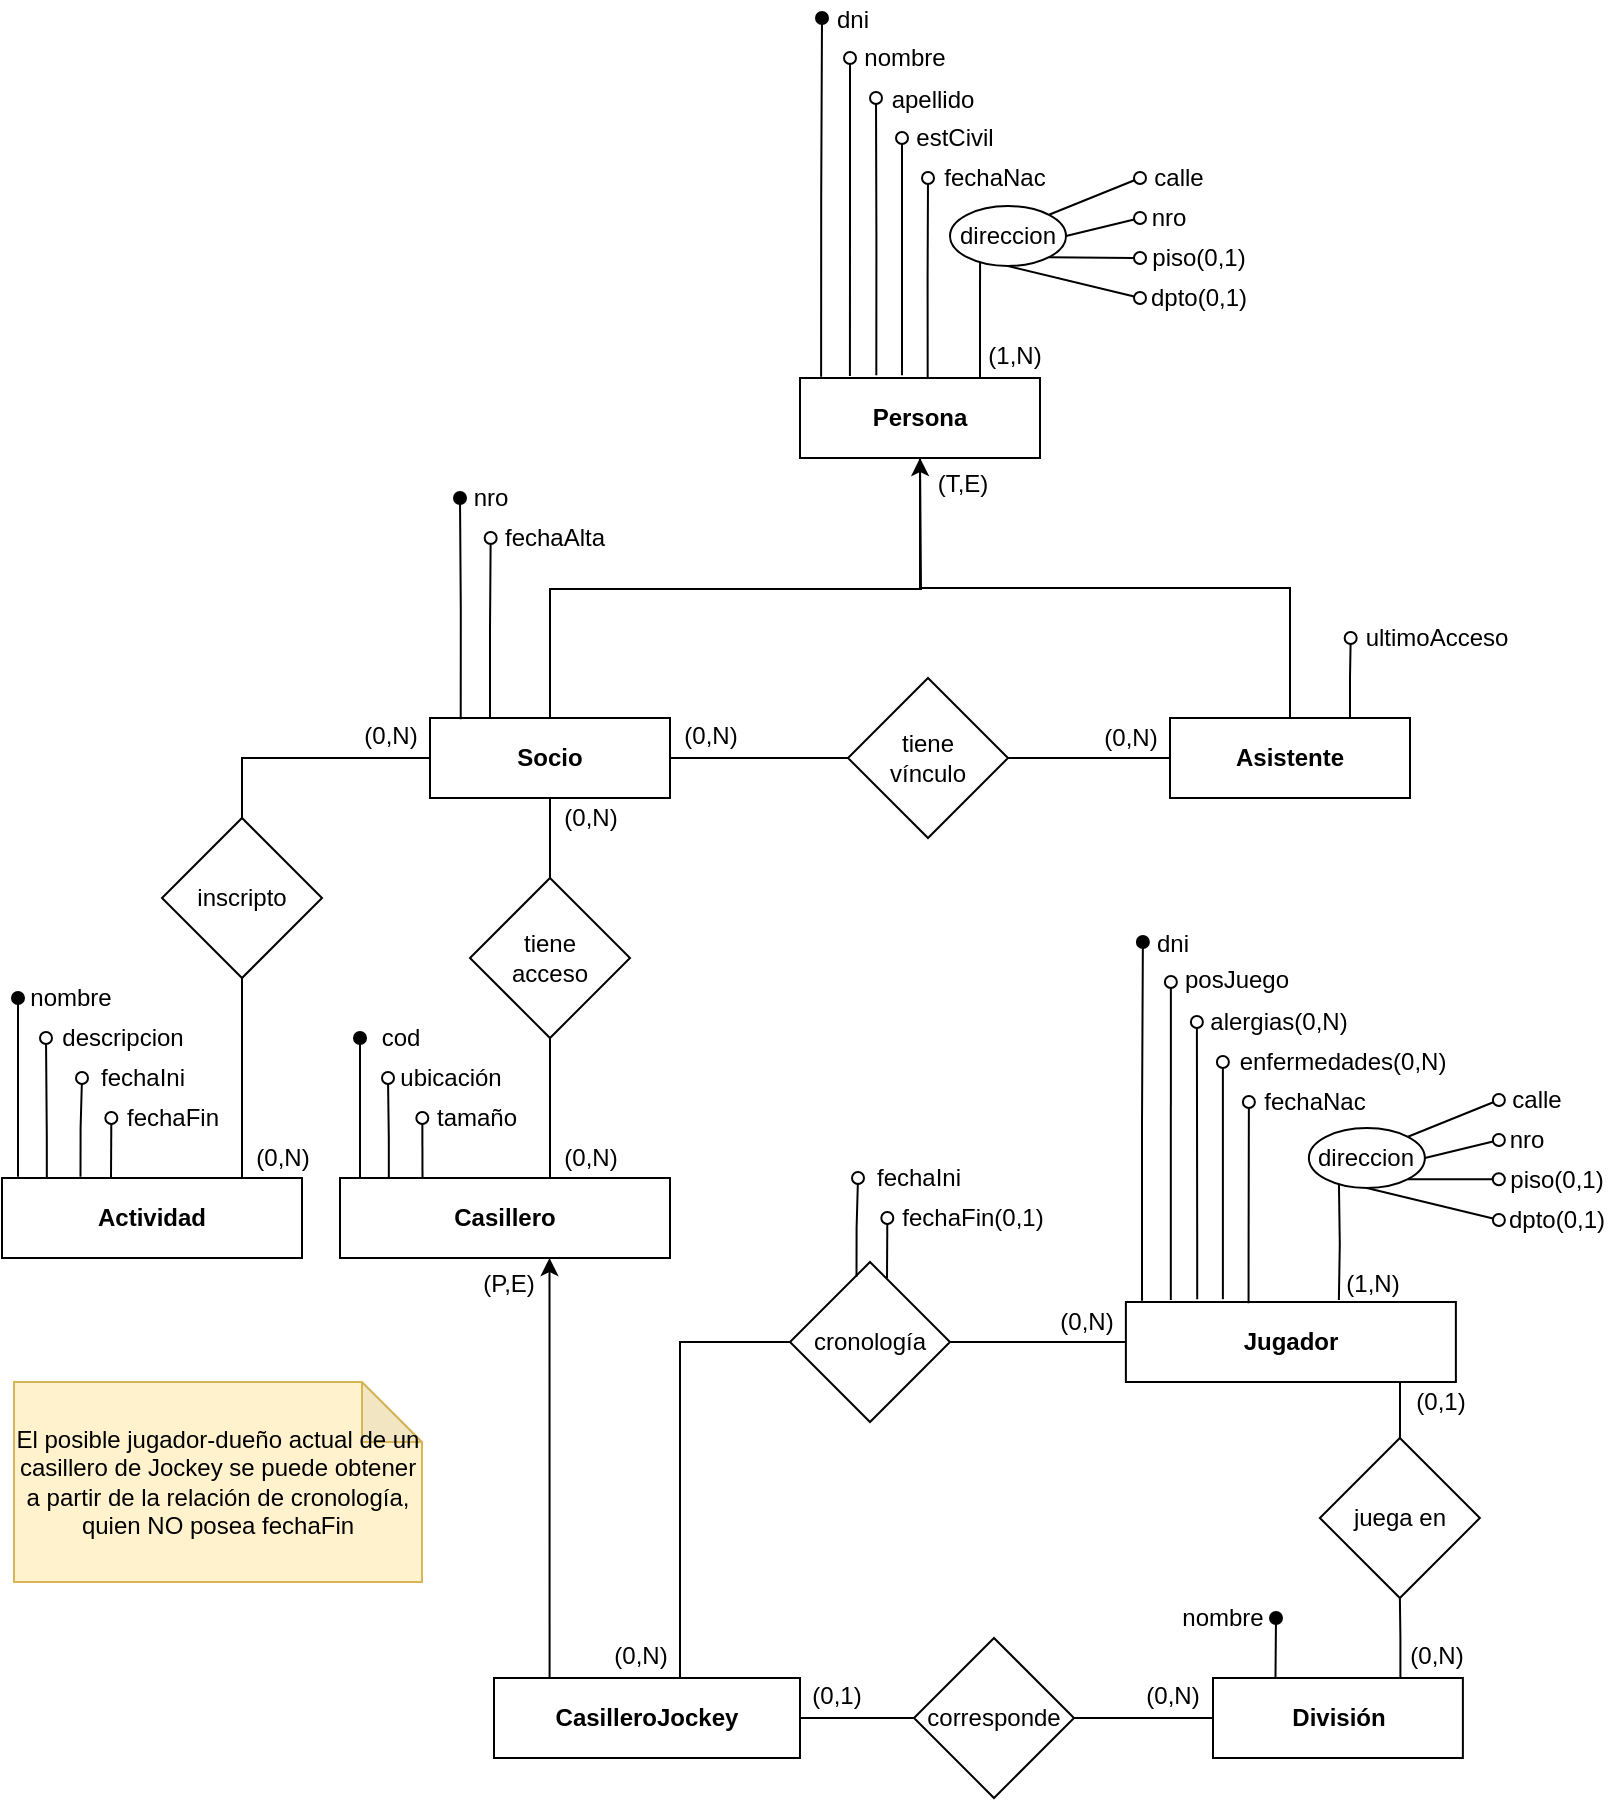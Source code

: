 <mxfile version="17.2.4" type="device"><diagram id="Vognjjm8dFTwQtdqgCAF" name="Página-1"><mxGraphModel dx="868" dy="565" grid="1" gridSize="10" guides="1" tooltips="1" connect="1" arrows="1" fold="1" page="1" pageScale="1" pageWidth="827" pageHeight="1169" math="0" shadow="0"><root><mxCell id="0"/><mxCell id="1" parent="0"/><mxCell id="B-XTCu1_oPcwqgRu35aJ-2" style="edgeStyle=orthogonalEdgeStyle;rounded=0;orthogonalLoop=1;jettySize=auto;html=1;exitX=0.088;exitY=-0.015;exitDx=0;exitDy=0;endArrow=oval;endFill=1;exitPerimeter=0;" parent="1" source="B-XTCu1_oPcwqgRu35aJ-1" edge="1"><mxGeometry relative="1" as="geometry"><mxPoint x="430" y="79" as="targetPoint"/><mxPoint x="430" y="239" as="sourcePoint"/></mxGeometry></mxCell><mxCell id="B-XTCu1_oPcwqgRu35aJ-4" style="edgeStyle=orthogonalEdgeStyle;rounded=0;orthogonalLoop=1;jettySize=auto;html=1;exitX=0.208;exitY=-0.025;exitDx=0;exitDy=0;endArrow=oval;endFill=0;exitPerimeter=0;" parent="1" source="B-XTCu1_oPcwqgRu35aJ-1" edge="1"><mxGeometry relative="1" as="geometry"><mxPoint x="444" y="99" as="targetPoint"/><mxPoint x="444" y="239" as="sourcePoint"/></mxGeometry></mxCell><mxCell id="B-XTCu1_oPcwqgRu35aJ-6" style="edgeStyle=orthogonalEdgeStyle;rounded=0;orthogonalLoop=1;jettySize=auto;html=1;endArrow=oval;endFill=0;exitX=0.318;exitY=-0.035;exitDx=0;exitDy=0;exitPerimeter=0;" parent="1" source="B-XTCu1_oPcwqgRu35aJ-1" edge="1"><mxGeometry relative="1" as="geometry"><mxPoint x="457" y="119" as="targetPoint"/><mxPoint x="457" y="219" as="sourcePoint"/></mxGeometry></mxCell><mxCell id="B-XTCu1_oPcwqgRu35aJ-8" style="edgeStyle=orthogonalEdgeStyle;rounded=0;orthogonalLoop=1;jettySize=auto;html=1;exitX=0.425;exitY=-0.035;exitDx=0;exitDy=0;endArrow=oval;endFill=0;exitPerimeter=0;" parent="1" source="B-XTCu1_oPcwqgRu35aJ-1" edge="1"><mxGeometry relative="1" as="geometry"><mxPoint x="470" y="139" as="targetPoint"/><mxPoint x="470" y="239" as="sourcePoint"/></mxGeometry></mxCell><mxCell id="B-XTCu1_oPcwqgRu35aJ-10" style="edgeStyle=orthogonalEdgeStyle;rounded=0;orthogonalLoop=1;jettySize=auto;html=1;exitX=0.532;exitY=0.015;exitDx=0;exitDy=0;endArrow=oval;endFill=0;exitPerimeter=0;" parent="1" source="B-XTCu1_oPcwqgRu35aJ-1" edge="1"><mxGeometry relative="1" as="geometry"><mxPoint x="483" y="239" as="sourcePoint"/><mxPoint x="483" y="159" as="targetPoint"/></mxGeometry></mxCell><mxCell id="B-XTCu1_oPcwqgRu35aJ-15" style="edgeStyle=orthogonalEdgeStyle;rounded=0;orthogonalLoop=1;jettySize=auto;html=1;exitX=0.75;exitY=0;exitDx=0;exitDy=0;entryX=0.259;entryY=0.914;entryDx=0;entryDy=0;entryPerimeter=0;endArrow=none;endFill=0;" parent="1" source="B-XTCu1_oPcwqgRu35aJ-1" target="B-XTCu1_oPcwqgRu35aJ-12" edge="1"><mxGeometry relative="1" as="geometry"/></mxCell><mxCell id="B-XTCu1_oPcwqgRu35aJ-1" value="Persona" style="rounded=0;whiteSpace=wrap;html=1;fontStyle=1" parent="1" vertex="1"><mxGeometry x="419" y="259" width="120" height="40" as="geometry"/></mxCell><mxCell id="B-XTCu1_oPcwqgRu35aJ-3" value="dni" style="text;html=1;align=center;verticalAlign=middle;resizable=0;points=[];autosize=1;strokeColor=none;fillColor=none;" parent="1" vertex="1"><mxGeometry x="430" y="70" width="30" height="20" as="geometry"/></mxCell><mxCell id="B-XTCu1_oPcwqgRu35aJ-5" value="nombre" style="text;html=1;align=center;verticalAlign=middle;resizable=0;points=[];autosize=1;strokeColor=none;fillColor=none;" parent="1" vertex="1"><mxGeometry x="441" y="89" width="60" height="20" as="geometry"/></mxCell><mxCell id="B-XTCu1_oPcwqgRu35aJ-7" value="apellido" style="text;html=1;align=center;verticalAlign=middle;resizable=0;points=[];autosize=1;strokeColor=none;fillColor=none;" parent="1" vertex="1"><mxGeometry x="455" y="110" width="60" height="20" as="geometry"/></mxCell><mxCell id="B-XTCu1_oPcwqgRu35aJ-9" value="estCivil" style="text;html=1;align=center;verticalAlign=middle;resizable=0;points=[];autosize=1;strokeColor=none;fillColor=none;" parent="1" vertex="1"><mxGeometry x="471" y="129" width="50" height="20" as="geometry"/></mxCell><mxCell id="B-XTCu1_oPcwqgRu35aJ-11" value="fechaNac" style="text;html=1;align=center;verticalAlign=middle;resizable=0;points=[];autosize=1;strokeColor=none;fillColor=none;" parent="1" vertex="1"><mxGeometry x="481" y="149" width="70" height="20" as="geometry"/></mxCell><mxCell id="B-XTCu1_oPcwqgRu35aJ-21" style="rounded=0;orthogonalLoop=1;jettySize=auto;html=1;exitX=1;exitY=0.5;exitDx=0;exitDy=0;endArrow=oval;endFill=0;" parent="1" source="B-XTCu1_oPcwqgRu35aJ-12" edge="1"><mxGeometry relative="1" as="geometry"><mxPoint x="589" y="179" as="targetPoint"/></mxGeometry></mxCell><mxCell id="B-XTCu1_oPcwqgRu35aJ-22" style="rounded=0;orthogonalLoop=1;jettySize=auto;html=1;exitX=1;exitY=0;exitDx=0;exitDy=0;endArrow=oval;endFill=0;" parent="1" source="B-XTCu1_oPcwqgRu35aJ-12" edge="1"><mxGeometry relative="1" as="geometry"><mxPoint x="589" y="159" as="targetPoint"/></mxGeometry></mxCell><mxCell id="B-XTCu1_oPcwqgRu35aJ-24" style="rounded=0;orthogonalLoop=1;jettySize=auto;html=1;exitX=1;exitY=1;exitDx=0;exitDy=0;endArrow=oval;endFill=0;" parent="1" source="B-XTCu1_oPcwqgRu35aJ-12" edge="1"><mxGeometry relative="1" as="geometry"><mxPoint x="589" y="199" as="targetPoint"/></mxGeometry></mxCell><mxCell id="B-XTCu1_oPcwqgRu35aJ-25" style="rounded=0;orthogonalLoop=1;jettySize=auto;html=1;exitX=0.5;exitY=1;exitDx=0;exitDy=0;endArrow=oval;endFill=0;" parent="1" source="B-XTCu1_oPcwqgRu35aJ-12" edge="1"><mxGeometry relative="1" as="geometry"><mxPoint x="589" y="219" as="targetPoint"/></mxGeometry></mxCell><mxCell id="B-XTCu1_oPcwqgRu35aJ-12" value="direccion" style="ellipse;whiteSpace=wrap;html=1;" parent="1" vertex="1"><mxGeometry x="494" y="173" width="58" height="30" as="geometry"/></mxCell><mxCell id="B-XTCu1_oPcwqgRu35aJ-16" value="calle" style="text;html=1;align=center;verticalAlign=middle;resizable=0;points=[];autosize=1;strokeColor=none;fillColor=none;" parent="1" vertex="1"><mxGeometry x="588" y="149" width="40" height="20" as="geometry"/></mxCell><mxCell id="B-XTCu1_oPcwqgRu35aJ-19" value="dpto(0,1)" style="text;html=1;align=center;verticalAlign=middle;resizable=0;points=[];autosize=1;strokeColor=none;fillColor=none;" parent="1" vertex="1"><mxGeometry x="588" y="209" width="60" height="20" as="geometry"/></mxCell><mxCell id="B-XTCu1_oPcwqgRu35aJ-20" value="(1,N)" style="text;html=1;align=center;verticalAlign=middle;resizable=0;points=[];autosize=1;strokeColor=none;fillColor=none;" parent="1" vertex="1"><mxGeometry x="506" y="238" width="40" height="20" as="geometry"/></mxCell><mxCell id="B-XTCu1_oPcwqgRu35aJ-26" value="nro" style="text;html=1;align=center;verticalAlign=middle;resizable=0;points=[];autosize=1;strokeColor=none;fillColor=none;" parent="1" vertex="1"><mxGeometry x="588" y="169" width="30" height="20" as="geometry"/></mxCell><mxCell id="B-XTCu1_oPcwqgRu35aJ-27" value="piso(0,1)" style="text;html=1;align=center;verticalAlign=middle;resizable=0;points=[];autosize=1;strokeColor=none;fillColor=none;" parent="1" vertex="1"><mxGeometry x="588" y="189" width="60" height="20" as="geometry"/></mxCell><mxCell id="B-XTCu1_oPcwqgRu35aJ-34" style="edgeStyle=orthogonalEdgeStyle;rounded=0;orthogonalLoop=1;jettySize=auto;html=1;exitX=0.5;exitY=0;exitDx=0;exitDy=0;endArrow=classic;endFill=1;" parent="1" source="B-XTCu1_oPcwqgRu35aJ-28" edge="1"><mxGeometry relative="1" as="geometry"><mxPoint x="479" y="299" as="targetPoint"/></mxGeometry></mxCell><mxCell id="B-XTCu1_oPcwqgRu35aJ-41" style="edgeStyle=orthogonalEdgeStyle;rounded=0;orthogonalLoop=1;jettySize=auto;html=1;exitX=0.25;exitY=0;exitDx=0;exitDy=0;endArrow=oval;endFill=0;" parent="1" source="B-XTCu1_oPcwqgRu35aJ-28" edge="1"><mxGeometry relative="1" as="geometry"><mxPoint x="264.333" y="339" as="targetPoint"/></mxGeometry></mxCell><mxCell id="B-XTCu1_oPcwqgRu35aJ-48" style="edgeStyle=orthogonalEdgeStyle;rounded=0;orthogonalLoop=1;jettySize=auto;html=1;exitX=0.5;exitY=1;exitDx=0;exitDy=0;entryX=0.5;entryY=0;entryDx=0;entryDy=0;endArrow=none;endFill=0;" parent="1" source="B-XTCu1_oPcwqgRu35aJ-28" target="B-XTCu1_oPcwqgRu35aJ-47" edge="1"><mxGeometry relative="1" as="geometry"/></mxCell><mxCell id="B-XTCu1_oPcwqgRu35aJ-60" style="edgeStyle=orthogonalEdgeStyle;rounded=0;orthogonalLoop=1;jettySize=auto;html=1;exitX=0;exitY=0.5;exitDx=0;exitDy=0;entryX=0.5;entryY=0;entryDx=0;entryDy=0;endArrow=none;endFill=0;" parent="1" source="B-XTCu1_oPcwqgRu35aJ-28" target="B-XTCu1_oPcwqgRu35aJ-59" edge="1"><mxGeometry relative="1" as="geometry"/></mxCell><mxCell id="B-XTCu1_oPcwqgRu35aJ-28" value="Socio" style="rounded=0;whiteSpace=wrap;html=1;fontStyle=1" parent="1" vertex="1"><mxGeometry x="234" y="429" width="120" height="40" as="geometry"/></mxCell><mxCell id="B-XTCu1_oPcwqgRu35aJ-33" style="edgeStyle=orthogonalEdgeStyle;rounded=0;orthogonalLoop=1;jettySize=auto;html=1;exitX=0.5;exitY=0;exitDx=0;exitDy=0;entryX=0.5;entryY=1;entryDx=0;entryDy=0;endArrow=none;endFill=0;" parent="1" source="B-XTCu1_oPcwqgRu35aJ-29" target="B-XTCu1_oPcwqgRu35aJ-1" edge="1"><mxGeometry relative="1" as="geometry"/></mxCell><mxCell id="B-XTCu1_oPcwqgRu35aJ-39" style="edgeStyle=orthogonalEdgeStyle;rounded=0;orthogonalLoop=1;jettySize=auto;html=1;exitX=0.75;exitY=0;exitDx=0;exitDy=0;endArrow=oval;endFill=0;" parent="1" source="B-XTCu1_oPcwqgRu35aJ-29" edge="1"><mxGeometry relative="1" as="geometry"><mxPoint x="694.333" y="389" as="targetPoint"/></mxGeometry></mxCell><mxCell id="B-XTCu1_oPcwqgRu35aJ-29" value="Asistente" style="rounded=0;whiteSpace=wrap;html=1;fontStyle=1" parent="1" vertex="1"><mxGeometry x="604" y="429" width="120" height="40" as="geometry"/></mxCell><mxCell id="B-XTCu1_oPcwqgRu35aJ-31" style="edgeStyle=orthogonalEdgeStyle;rounded=0;orthogonalLoop=1;jettySize=auto;html=1;exitX=1;exitY=0.5;exitDx=0;exitDy=0;entryX=0;entryY=0.5;entryDx=0;entryDy=0;endArrow=none;endFill=0;" parent="1" source="B-XTCu1_oPcwqgRu35aJ-30" target="B-XTCu1_oPcwqgRu35aJ-29" edge="1"><mxGeometry relative="1" as="geometry"/></mxCell><mxCell id="B-XTCu1_oPcwqgRu35aJ-32" style="edgeStyle=orthogonalEdgeStyle;rounded=0;orthogonalLoop=1;jettySize=auto;html=1;exitX=0;exitY=0.5;exitDx=0;exitDy=0;entryX=1;entryY=0.5;entryDx=0;entryDy=0;endArrow=none;endFill=0;" parent="1" source="B-XTCu1_oPcwqgRu35aJ-30" target="B-XTCu1_oPcwqgRu35aJ-28" edge="1"><mxGeometry relative="1" as="geometry"/></mxCell><mxCell id="B-XTCu1_oPcwqgRu35aJ-30" value="tiene&lt;br&gt;vínculo" style="rhombus;whiteSpace=wrap;html=1;" parent="1" vertex="1"><mxGeometry x="443" y="409" width="80" height="80" as="geometry"/></mxCell><mxCell id="B-XTCu1_oPcwqgRu35aJ-35" value="(0,N)" style="text;html=1;align=center;verticalAlign=middle;resizable=0;points=[];autosize=1;strokeColor=none;fillColor=none;" parent="1" vertex="1"><mxGeometry x="564" y="429" width="40" height="20" as="geometry"/></mxCell><mxCell id="B-XTCu1_oPcwqgRu35aJ-37" value="(0,N)" style="text;html=1;align=center;verticalAlign=middle;resizable=0;points=[];autosize=1;strokeColor=none;fillColor=none;" parent="1" vertex="1"><mxGeometry x="354" y="428" width="40" height="20" as="geometry"/></mxCell><mxCell id="B-XTCu1_oPcwqgRu35aJ-38" value="(T,E)" style="text;html=1;align=center;verticalAlign=middle;resizable=0;points=[];autosize=1;strokeColor=none;fillColor=none;" parent="1" vertex="1"><mxGeometry x="480" y="302" width="40" height="20" as="geometry"/></mxCell><mxCell id="B-XTCu1_oPcwqgRu35aJ-40" value="ultimoAcceso" style="text;html=1;align=center;verticalAlign=middle;resizable=0;points=[];autosize=1;strokeColor=none;fillColor=none;" parent="1" vertex="1"><mxGeometry x="692" y="379" width="90" height="20" as="geometry"/></mxCell><mxCell id="B-XTCu1_oPcwqgRu35aJ-42" value="fechaAlta" style="text;html=1;align=center;verticalAlign=middle;resizable=0;points=[];autosize=1;strokeColor=none;fillColor=none;" parent="1" vertex="1"><mxGeometry x="261" y="329" width="70" height="20" as="geometry"/></mxCell><mxCell id="B-XTCu1_oPcwqgRu35aJ-44" style="edgeStyle=orthogonalEdgeStyle;rounded=0;orthogonalLoop=1;jettySize=auto;html=1;exitX=0.128;exitY=0.017;exitDx=0;exitDy=0;endArrow=oval;endFill=1;exitPerimeter=0;" parent="1" source="B-XTCu1_oPcwqgRu35aJ-28" edge="1"><mxGeometry relative="1" as="geometry"><mxPoint x="249" y="319" as="targetPoint"/><mxPoint x="274" y="439.0" as="sourcePoint"/></mxGeometry></mxCell><mxCell id="B-XTCu1_oPcwqgRu35aJ-45" value="nro" style="text;html=1;align=center;verticalAlign=middle;resizable=0;points=[];autosize=1;strokeColor=none;fillColor=none;" parent="1" vertex="1"><mxGeometry x="249" y="309" width="30" height="20" as="geometry"/></mxCell><mxCell id="B-XTCu1_oPcwqgRu35aJ-50" style="edgeStyle=orthogonalEdgeStyle;rounded=0;orthogonalLoop=1;jettySize=auto;html=1;exitX=0.25;exitY=0;exitDx=0;exitDy=0;endArrow=oval;endFill=1;" parent="1" edge="1"><mxGeometry relative="1" as="geometry"><mxPoint x="199" y="589" as="targetPoint"/><mxPoint x="199" y="659" as="sourcePoint"/><Array as="points"><mxPoint x="199" y="649"/><mxPoint x="199" y="649"/></Array></mxGeometry></mxCell><mxCell id="B-XTCu1_oPcwqgRu35aJ-52" style="edgeStyle=orthogonalEdgeStyle;rounded=0;orthogonalLoop=1;jettySize=auto;html=1;exitX=0.148;exitY=0.017;exitDx=0;exitDy=0;endArrow=oval;endFill=0;exitPerimeter=0;" parent="1" source="B-XTCu1_oPcwqgRu35aJ-46" edge="1"><mxGeometry relative="1" as="geometry"><mxPoint x="213" y="609" as="targetPoint"/><Array as="points"><mxPoint x="213" y="639"/><mxPoint x="213" y="619"/></Array></mxGeometry></mxCell><mxCell id="B-XTCu1_oPcwqgRu35aJ-54" style="edgeStyle=orthogonalEdgeStyle;rounded=0;orthogonalLoop=1;jettySize=auto;html=1;exitX=0.25;exitY=0;exitDx=0;exitDy=0;endArrow=oval;endFill=0;" parent="1" source="B-XTCu1_oPcwqgRu35aJ-46" edge="1"><mxGeometry relative="1" as="geometry"><mxPoint x="230.167" y="629" as="targetPoint"/></mxGeometry></mxCell><mxCell id="B-XTCu1_oPcwqgRu35aJ-46" value="Casillero" style="rounded=0;whiteSpace=wrap;html=1;fontStyle=1" parent="1" vertex="1"><mxGeometry x="189" y="659" width="165" height="40" as="geometry"/></mxCell><mxCell id="B-XTCu1_oPcwqgRu35aJ-49" style="edgeStyle=orthogonalEdgeStyle;rounded=0;orthogonalLoop=1;jettySize=auto;html=1;exitX=0.5;exitY=1;exitDx=0;exitDy=0;entryX=0.5;entryY=0;entryDx=0;entryDy=0;endArrow=none;endFill=0;" parent="1" source="B-XTCu1_oPcwqgRu35aJ-47" target="B-XTCu1_oPcwqgRu35aJ-46" edge="1"><mxGeometry relative="1" as="geometry"><Array as="points"><mxPoint x="294" y="659"/></Array></mxGeometry></mxCell><mxCell id="B-XTCu1_oPcwqgRu35aJ-47" value="tiene&lt;br&gt;acceso" style="rhombus;whiteSpace=wrap;html=1;" parent="1" vertex="1"><mxGeometry x="254" y="509" width="80" height="80" as="geometry"/></mxCell><mxCell id="B-XTCu1_oPcwqgRu35aJ-51" value="cod" style="text;html=1;align=center;verticalAlign=middle;resizable=0;points=[];autosize=1;strokeColor=none;fillColor=none;" parent="1" vertex="1"><mxGeometry x="204" y="579" width="30" height="20" as="geometry"/></mxCell><mxCell id="B-XTCu1_oPcwqgRu35aJ-53" value="ubicación" style="text;html=1;align=center;verticalAlign=middle;resizable=0;points=[];autosize=1;strokeColor=none;fillColor=none;" parent="1" vertex="1"><mxGeometry x="209" y="599" width="70" height="20" as="geometry"/></mxCell><mxCell id="B-XTCu1_oPcwqgRu35aJ-55" value="tamaño" style="text;html=1;align=center;verticalAlign=middle;resizable=0;points=[];autosize=1;strokeColor=none;fillColor=none;" parent="1" vertex="1"><mxGeometry x="227" y="619" width="60" height="20" as="geometry"/></mxCell><mxCell id="B-XTCu1_oPcwqgRu35aJ-56" value="(0,N)" style="text;html=1;align=center;verticalAlign=middle;resizable=0;points=[];autosize=1;strokeColor=none;fillColor=none;" parent="1" vertex="1"><mxGeometry x="294" y="469" width="40" height="20" as="geometry"/></mxCell><mxCell id="B-XTCu1_oPcwqgRu35aJ-57" value="(0,N)" style="text;html=1;align=center;verticalAlign=middle;resizable=0;points=[];autosize=1;strokeColor=none;fillColor=none;" parent="1" vertex="1"><mxGeometry x="294" y="639" width="40" height="20" as="geometry"/></mxCell><mxCell id="B-XTCu1_oPcwqgRu35aJ-71" style="edgeStyle=orthogonalEdgeStyle;rounded=0;orthogonalLoop=1;jettySize=auto;html=1;exitX=0.5;exitY=0;exitDx=0;exitDy=0;endArrow=oval;endFill=0;" parent="1" edge="1"><mxGeometry relative="1" as="geometry"><mxPoint x="74.667" y="629" as="targetPoint"/><mxPoint x="74.5" y="659" as="sourcePoint"/></mxGeometry></mxCell><mxCell id="B-XTCu1_oPcwqgRu35aJ-58" value="Actividad" style="rounded=0;whiteSpace=wrap;html=1;fontStyle=1" parent="1" vertex="1"><mxGeometry x="20" y="659" width="150" height="40" as="geometry"/></mxCell><mxCell id="B-XTCu1_oPcwqgRu35aJ-61" style="edgeStyle=orthogonalEdgeStyle;rounded=0;orthogonalLoop=1;jettySize=auto;html=1;exitX=0.5;exitY=1;exitDx=0;exitDy=0;entryX=0.5;entryY=0;entryDx=0;entryDy=0;endArrow=none;endFill=0;" parent="1" source="B-XTCu1_oPcwqgRu35aJ-59" target="B-XTCu1_oPcwqgRu35aJ-58" edge="1"><mxGeometry relative="1" as="geometry"><Array as="points"><mxPoint x="140" y="559"/><mxPoint x="140" y="659"/></Array></mxGeometry></mxCell><mxCell id="B-XTCu1_oPcwqgRu35aJ-59" value="inscripto" style="rhombus;whiteSpace=wrap;html=1;" parent="1" vertex="1"><mxGeometry x="100" y="479" width="80" height="80" as="geometry"/></mxCell><mxCell id="B-XTCu1_oPcwqgRu35aJ-62" value="(0,N)" style="text;html=1;align=center;verticalAlign=middle;resizable=0;points=[];autosize=1;strokeColor=none;fillColor=none;" parent="1" vertex="1"><mxGeometry x="194" y="428" width="40" height="20" as="geometry"/></mxCell><mxCell id="B-XTCu1_oPcwqgRu35aJ-64" value="(0,N)" style="text;html=1;align=center;verticalAlign=middle;resizable=0;points=[];autosize=1;strokeColor=none;fillColor=none;" parent="1" vertex="1"><mxGeometry x="140" y="639" width="40" height="20" as="geometry"/></mxCell><mxCell id="B-XTCu1_oPcwqgRu35aJ-65" style="edgeStyle=orthogonalEdgeStyle;rounded=0;orthogonalLoop=1;jettySize=auto;html=1;exitX=0.25;exitY=0;exitDx=0;exitDy=0;endArrow=oval;endFill=1;" parent="1" edge="1"><mxGeometry relative="1" as="geometry"><mxPoint x="28" y="569" as="targetPoint"/><mxPoint x="28" y="658.32" as="sourcePoint"/><Array as="points"><mxPoint x="28" y="648.32"/><mxPoint x="28" y="648.32"/></Array></mxGeometry></mxCell><mxCell id="B-XTCu1_oPcwqgRu35aJ-66" style="edgeStyle=orthogonalEdgeStyle;rounded=0;orthogonalLoop=1;jettySize=auto;html=1;exitX=0.148;exitY=0.017;exitDx=0;exitDy=0;endArrow=oval;endFill=0;exitPerimeter=0;" parent="1" edge="1"><mxGeometry relative="1" as="geometry"><mxPoint x="42" y="589" as="targetPoint"/><mxPoint x="42.42" y="659.0" as="sourcePoint"/><Array as="points"><mxPoint x="42" y="638.32"/><mxPoint x="42" y="618.32"/></Array></mxGeometry></mxCell><mxCell id="B-XTCu1_oPcwqgRu35aJ-67" style="edgeStyle=orthogonalEdgeStyle;rounded=0;orthogonalLoop=1;jettySize=auto;html=1;exitX=0.25;exitY=0;exitDx=0;exitDy=0;endArrow=oval;endFill=0;" parent="1" edge="1"><mxGeometry relative="1" as="geometry"><mxPoint x="60" y="609" as="targetPoint"/><mxPoint x="59.25" y="658.32" as="sourcePoint"/><Array as="points"><mxPoint x="59" y="634"/></Array></mxGeometry></mxCell><mxCell id="B-XTCu1_oPcwqgRu35aJ-68" value="nombre" style="text;html=1;align=center;verticalAlign=middle;resizable=0;points=[];autosize=1;strokeColor=none;fillColor=none;" parent="1" vertex="1"><mxGeometry x="24" y="559" width="60" height="20" as="geometry"/></mxCell><mxCell id="B-XTCu1_oPcwqgRu35aJ-69" value="descripcion" style="text;html=1;align=center;verticalAlign=middle;resizable=0;points=[];autosize=1;strokeColor=none;fillColor=none;" parent="1" vertex="1"><mxGeometry x="40" y="579" width="80" height="20" as="geometry"/></mxCell><mxCell id="B-XTCu1_oPcwqgRu35aJ-70" value="fechaIni" style="text;html=1;align=center;verticalAlign=middle;resizable=0;points=[];autosize=1;strokeColor=none;fillColor=none;" parent="1" vertex="1"><mxGeometry x="60" y="599" width="60" height="20" as="geometry"/></mxCell><mxCell id="B-XTCu1_oPcwqgRu35aJ-72" value="fechaFin" style="text;html=1;align=center;verticalAlign=middle;resizable=0;points=[];autosize=1;strokeColor=none;fillColor=none;" parent="1" vertex="1"><mxGeometry x="75" y="619" width="60" height="20" as="geometry"/></mxCell><mxCell id="B-XTCu1_oPcwqgRu35aJ-97" style="edgeStyle=orthogonalEdgeStyle;rounded=0;orthogonalLoop=1;jettySize=auto;html=1;exitX=0;exitY=0.5;exitDx=0;exitDy=0;entryX=1;entryY=0.5;entryDx=0;entryDy=0;endArrow=none;endFill=0;" parent="1" source="B-XTCu1_oPcwqgRu35aJ-73" target="B-XTCu1_oPcwqgRu35aJ-96" edge="1"><mxGeometry relative="1" as="geometry"/></mxCell><mxCell id="B-XTCu1_oPcwqgRu35aJ-120" style="edgeStyle=orthogonalEdgeStyle;rounded=0;orthogonalLoop=1;jettySize=auto;html=1;exitX=0.75;exitY=1;exitDx=0;exitDy=0;entryX=0.5;entryY=0;entryDx=0;entryDy=0;endArrow=none;endFill=0;" parent="1" source="B-XTCu1_oPcwqgRu35aJ-73" edge="1"><mxGeometry relative="1" as="geometry"><mxPoint x="718.94" y="811" as="targetPoint"/><Array as="points"><mxPoint x="719" y="761"/><mxPoint x="719" y="786"/><mxPoint x="718" y="786"/></Array></mxGeometry></mxCell><mxCell id="B-XTCu1_oPcwqgRu35aJ-73" value="Jugador" style="rounded=0;whiteSpace=wrap;html=1;fontStyle=1" parent="1" vertex="1"><mxGeometry x="581.94" y="721" width="165" height="40" as="geometry"/></mxCell><mxCell id="B-XTCu1_oPcwqgRu35aJ-103" style="edgeStyle=orthogonalEdgeStyle;rounded=0;orthogonalLoop=1;jettySize=auto;html=1;exitX=0.25;exitY=0;exitDx=0;exitDy=0;entryX=0.75;entryY=1;entryDx=0;entryDy=0;endArrow=classic;endFill=1;" parent="1" edge="1"><mxGeometry relative="1" as="geometry"><mxPoint x="285.25" y="909" as="sourcePoint"/><mxPoint x="293.75" y="699" as="targetPoint"/><Array as="points"><mxPoint x="294" y="909"/></Array></mxGeometry></mxCell><mxCell id="B-XTCu1_oPcwqgRu35aJ-74" value="CasilleroJockey" style="rounded=0;whiteSpace=wrap;html=1;fontStyle=1" parent="1" vertex="1"><mxGeometry x="266" y="909" width="153" height="40" as="geometry"/></mxCell><mxCell id="B-XTCu1_oPcwqgRu35aJ-75" style="edgeStyle=orthogonalEdgeStyle;rounded=0;orthogonalLoop=1;jettySize=auto;html=1;exitX=0.088;exitY=-0.015;exitDx=0;exitDy=0;endArrow=oval;endFill=1;exitPerimeter=0;" parent="1" edge="1"><mxGeometry relative="1" as="geometry"><mxPoint x="590.44" y="541" as="targetPoint"/><mxPoint x="590.0" y="720.4" as="sourcePoint"/><Array as="points"><mxPoint x="590" y="631"/></Array></mxGeometry></mxCell><mxCell id="B-XTCu1_oPcwqgRu35aJ-76" style="edgeStyle=orthogonalEdgeStyle;rounded=0;orthogonalLoop=1;jettySize=auto;html=1;exitX=0.208;exitY=-0.025;exitDx=0;exitDy=0;endArrow=oval;endFill=0;exitPerimeter=0;" parent="1" edge="1"><mxGeometry relative="1" as="geometry"><mxPoint x="604.44" y="561" as="targetPoint"/><mxPoint x="604.4" y="720.0" as="sourcePoint"/></mxGeometry></mxCell><mxCell id="B-XTCu1_oPcwqgRu35aJ-77" style="edgeStyle=orthogonalEdgeStyle;rounded=0;orthogonalLoop=1;jettySize=auto;html=1;endArrow=oval;endFill=0;exitX=0.318;exitY=-0.035;exitDx=0;exitDy=0;exitPerimeter=0;" parent="1" edge="1"><mxGeometry relative="1" as="geometry"><mxPoint x="617.44" y="581" as="targetPoint"/><mxPoint x="617.6" y="719.6" as="sourcePoint"/><Array as="points"><mxPoint x="617" y="692"/><mxPoint x="617" y="692"/></Array></mxGeometry></mxCell><mxCell id="B-XTCu1_oPcwqgRu35aJ-78" style="edgeStyle=orthogonalEdgeStyle;rounded=0;orthogonalLoop=1;jettySize=auto;html=1;exitX=0.425;exitY=-0.035;exitDx=0;exitDy=0;endArrow=oval;endFill=0;exitPerimeter=0;" parent="1" edge="1"><mxGeometry relative="1" as="geometry"><mxPoint x="630.44" y="601" as="targetPoint"/><mxPoint x="630.44" y="719.6" as="sourcePoint"/></mxGeometry></mxCell><mxCell id="B-XTCu1_oPcwqgRu35aJ-79" style="edgeStyle=orthogonalEdgeStyle;rounded=0;orthogonalLoop=1;jettySize=auto;html=1;exitX=0.532;exitY=0.015;exitDx=0;exitDy=0;endArrow=oval;endFill=0;exitPerimeter=0;" parent="1" edge="1"><mxGeometry relative="1" as="geometry"><mxPoint x="643.28" y="721.6" as="sourcePoint"/><mxPoint x="643.44" y="621" as="targetPoint"/><Array as="points"><mxPoint x="643" y="692"/><mxPoint x="643" y="692"/></Array></mxGeometry></mxCell><mxCell id="B-XTCu1_oPcwqgRu35aJ-80" style="edgeStyle=orthogonalEdgeStyle;rounded=0;orthogonalLoop=1;jettySize=auto;html=1;exitX=0.75;exitY=0;exitDx=0;exitDy=0;entryX=0.259;entryY=0.914;entryDx=0;entryDy=0;entryPerimeter=0;endArrow=none;endFill=0;" parent="1" target="B-XTCu1_oPcwqgRu35aJ-90" edge="1"><mxGeometry relative="1" as="geometry"><mxPoint x="688.44" y="720" as="sourcePoint"/></mxGeometry></mxCell><mxCell id="B-XTCu1_oPcwqgRu35aJ-81" value="dni" style="text;html=1;align=center;verticalAlign=middle;resizable=0;points=[];autosize=1;strokeColor=none;fillColor=none;" parent="1" vertex="1"><mxGeometry x="590.44" y="532" width="30" height="20" as="geometry"/></mxCell><mxCell id="B-XTCu1_oPcwqgRu35aJ-82" value="posJuego" style="text;html=1;align=center;verticalAlign=middle;resizable=0;points=[];autosize=1;strokeColor=none;fillColor=none;" parent="1" vertex="1"><mxGeometry x="602.44" y="550" width="70" height="20" as="geometry"/></mxCell><mxCell id="B-XTCu1_oPcwqgRu35aJ-83" value="alergias(0,N)" style="text;html=1;align=center;verticalAlign=middle;resizable=0;points=[];autosize=1;strokeColor=none;fillColor=none;" parent="1" vertex="1"><mxGeometry x="618.44" y="571" width="80" height="20" as="geometry"/></mxCell><mxCell id="B-XTCu1_oPcwqgRu35aJ-84" value="enfermedades(0,N)" style="text;html=1;align=center;verticalAlign=middle;resizable=0;points=[];autosize=1;strokeColor=none;fillColor=none;" parent="1" vertex="1"><mxGeometry x="630.44" y="591" width="120" height="20" as="geometry"/></mxCell><mxCell id="B-XTCu1_oPcwqgRu35aJ-85" value="fechaNac" style="text;html=1;align=center;verticalAlign=middle;resizable=0;points=[];autosize=1;strokeColor=none;fillColor=none;" parent="1" vertex="1"><mxGeometry x="641.44" y="611" width="70" height="20" as="geometry"/></mxCell><mxCell id="B-XTCu1_oPcwqgRu35aJ-86" style="rounded=0;orthogonalLoop=1;jettySize=auto;html=1;exitX=1;exitY=0.5;exitDx=0;exitDy=0;endArrow=oval;endFill=0;" parent="1" source="B-XTCu1_oPcwqgRu35aJ-90" edge="1"><mxGeometry relative="1" as="geometry"><mxPoint x="768.44" y="640" as="targetPoint"/></mxGeometry></mxCell><mxCell id="B-XTCu1_oPcwqgRu35aJ-87" style="rounded=0;orthogonalLoop=1;jettySize=auto;html=1;exitX=1;exitY=0;exitDx=0;exitDy=0;endArrow=oval;endFill=0;" parent="1" source="B-XTCu1_oPcwqgRu35aJ-90" edge="1"><mxGeometry relative="1" as="geometry"><mxPoint x="768.44" y="620" as="targetPoint"/></mxGeometry></mxCell><mxCell id="B-XTCu1_oPcwqgRu35aJ-88" style="edgeStyle=orthogonalEdgeStyle;rounded=0;orthogonalLoop=1;jettySize=auto;html=1;exitX=1;exitY=1;exitDx=0;exitDy=0;endArrow=oval;endFill=0;" parent="1" source="B-XTCu1_oPcwqgRu35aJ-90" edge="1"><mxGeometry relative="1" as="geometry"><mxPoint x="768.44" y="660" as="targetPoint"/><Array as="points"><mxPoint x="722.44" y="660"/><mxPoint x="768.44" y="660"/></Array></mxGeometry></mxCell><mxCell id="B-XTCu1_oPcwqgRu35aJ-89" style="rounded=0;orthogonalLoop=1;jettySize=auto;html=1;exitX=0.5;exitY=1;exitDx=0;exitDy=0;endArrow=oval;endFill=0;" parent="1" source="B-XTCu1_oPcwqgRu35aJ-90" edge="1"><mxGeometry relative="1" as="geometry"><mxPoint x="768.44" y="680" as="targetPoint"/></mxGeometry></mxCell><mxCell id="B-XTCu1_oPcwqgRu35aJ-90" value="direccion" style="ellipse;whiteSpace=wrap;html=1;" parent="1" vertex="1"><mxGeometry x="673.44" y="634" width="58" height="30" as="geometry"/></mxCell><mxCell id="B-XTCu1_oPcwqgRu35aJ-91" value="calle" style="text;html=1;align=center;verticalAlign=middle;resizable=0;points=[];autosize=1;strokeColor=none;fillColor=none;" parent="1" vertex="1"><mxGeometry x="767.44" y="610" width="40" height="20" as="geometry"/></mxCell><mxCell id="B-XTCu1_oPcwqgRu35aJ-92" value="dpto(0,1)" style="text;html=1;align=center;verticalAlign=middle;resizable=0;points=[];autosize=1;strokeColor=none;fillColor=none;" parent="1" vertex="1"><mxGeometry x="767.44" y="670" width="60" height="20" as="geometry"/></mxCell><mxCell id="B-XTCu1_oPcwqgRu35aJ-93" value="(1,N)" style="text;html=1;align=center;verticalAlign=middle;resizable=0;points=[];autosize=1;strokeColor=none;fillColor=none;" parent="1" vertex="1"><mxGeometry x="685.44" y="702" width="40" height="20" as="geometry"/></mxCell><mxCell id="B-XTCu1_oPcwqgRu35aJ-94" value="nro" style="text;html=1;align=center;verticalAlign=middle;resizable=0;points=[];autosize=1;strokeColor=none;fillColor=none;" parent="1" vertex="1"><mxGeometry x="767.44" y="630" width="30" height="20" as="geometry"/></mxCell><mxCell id="B-XTCu1_oPcwqgRu35aJ-95" value="piso(0,1)" style="text;html=1;align=center;verticalAlign=middle;resizable=0;points=[];autosize=1;strokeColor=none;fillColor=none;" parent="1" vertex="1"><mxGeometry x="767.44" y="650" width="60" height="20" as="geometry"/></mxCell><mxCell id="B-XTCu1_oPcwqgRu35aJ-102" style="edgeStyle=orthogonalEdgeStyle;rounded=0;orthogonalLoop=1;jettySize=auto;html=1;exitX=0;exitY=0.5;exitDx=0;exitDy=0;entryX=0.5;entryY=0;entryDx=0;entryDy=0;endArrow=none;endFill=0;" parent="1" source="B-XTCu1_oPcwqgRu35aJ-96" target="B-XTCu1_oPcwqgRu35aJ-74" edge="1"><mxGeometry relative="1" as="geometry"><Array as="points"><mxPoint x="359" y="741"/><mxPoint x="359" y="909"/></Array></mxGeometry></mxCell><mxCell id="B-XTCu1_oPcwqgRu35aJ-96" value="cronología" style="rhombus;whiteSpace=wrap;html=1;" parent="1" vertex="1"><mxGeometry x="414" y="701" width="80" height="80" as="geometry"/></mxCell><mxCell id="B-XTCu1_oPcwqgRu35aJ-98" style="edgeStyle=orthogonalEdgeStyle;rounded=0;orthogonalLoop=1;jettySize=auto;html=1;exitX=0.5;exitY=0;exitDx=0;exitDy=0;endArrow=oval;endFill=0;" parent="1" edge="1"><mxGeometry relative="1" as="geometry"><mxPoint x="462.667" y="679" as="targetPoint"/><mxPoint x="462.5" y="709" as="sourcePoint"/></mxGeometry></mxCell><mxCell id="B-XTCu1_oPcwqgRu35aJ-99" style="edgeStyle=orthogonalEdgeStyle;rounded=0;orthogonalLoop=1;jettySize=auto;html=1;exitX=0.25;exitY=0;exitDx=0;exitDy=0;endArrow=oval;endFill=0;" parent="1" edge="1"><mxGeometry relative="1" as="geometry"><mxPoint x="448" y="659" as="targetPoint"/><mxPoint x="447.25" y="708.32" as="sourcePoint"/><Array as="points"><mxPoint x="447" y="684"/></Array></mxGeometry></mxCell><mxCell id="B-XTCu1_oPcwqgRu35aJ-100" value="fechaIni" style="text;html=1;align=center;verticalAlign=middle;resizable=0;points=[];autosize=1;strokeColor=none;fillColor=none;" parent="1" vertex="1"><mxGeometry x="448" y="649" width="60" height="20" as="geometry"/></mxCell><mxCell id="B-XTCu1_oPcwqgRu35aJ-101" value="fechaFin(0,1)" style="text;html=1;align=center;verticalAlign=middle;resizable=0;points=[];autosize=1;strokeColor=none;fillColor=none;" parent="1" vertex="1"><mxGeometry x="460" y="669" width="90" height="20" as="geometry"/></mxCell><mxCell id="B-XTCu1_oPcwqgRu35aJ-104" value="(P,E)" style="text;html=1;align=center;verticalAlign=middle;resizable=0;points=[];autosize=1;strokeColor=none;fillColor=none;" parent="1" vertex="1"><mxGeometry x="253" y="702" width="40" height="20" as="geometry"/></mxCell><mxCell id="B-XTCu1_oPcwqgRu35aJ-106" value="(0,N)" style="text;html=1;align=center;verticalAlign=middle;resizable=0;points=[];autosize=1;strokeColor=none;fillColor=none;" parent="1" vertex="1"><mxGeometry x="541.94" y="721" width="40" height="20" as="geometry"/></mxCell><mxCell id="B-XTCu1_oPcwqgRu35aJ-107" value="(0,N)" style="text;html=1;align=center;verticalAlign=middle;resizable=0;points=[];autosize=1;strokeColor=none;fillColor=none;" parent="1" vertex="1"><mxGeometry x="319" y="888" width="40" height="20" as="geometry"/></mxCell><mxCell id="B-XTCu1_oPcwqgRu35aJ-118" style="edgeStyle=orthogonalEdgeStyle;rounded=0;orthogonalLoop=1;jettySize=auto;html=1;exitX=0.75;exitY=0;exitDx=0;exitDy=0;entryX=0.5;entryY=1;entryDx=0;entryDy=0;endArrow=none;endFill=0;" parent="1" source="B-XTCu1_oPcwqgRu35aJ-114" target="B-XTCu1_oPcwqgRu35aJ-117" edge="1"><mxGeometry relative="1" as="geometry"/></mxCell><mxCell id="B-XTCu1_oPcwqgRu35aJ-124" style="edgeStyle=orthogonalEdgeStyle;rounded=0;orthogonalLoop=1;jettySize=auto;html=1;exitX=0.25;exitY=0;exitDx=0;exitDy=0;endArrow=oval;endFill=1;" parent="1" source="B-XTCu1_oPcwqgRu35aJ-114" edge="1"><mxGeometry relative="1" as="geometry"><mxPoint x="657" y="879" as="targetPoint"/></mxGeometry></mxCell><mxCell id="B-XTCu1_oPcwqgRu35aJ-114" value="División" style="rounded=0;whiteSpace=wrap;html=1;fontStyle=1" parent="1" vertex="1"><mxGeometry x="625.5" y="909" width="124.94" height="40" as="geometry"/></mxCell><mxCell id="B-XTCu1_oPcwqgRu35aJ-117" value="juega en" style="rhombus;whiteSpace=wrap;html=1;" parent="1" vertex="1"><mxGeometry x="678.94" y="789" width="80" height="80" as="geometry"/></mxCell><mxCell id="B-XTCu1_oPcwqgRu35aJ-121" value="(0,1)" style="text;html=1;align=center;verticalAlign=middle;resizable=0;points=[];autosize=1;strokeColor=none;fillColor=none;" parent="1" vertex="1"><mxGeometry x="718.94" y="761" width="40" height="20" as="geometry"/></mxCell><mxCell id="B-XTCu1_oPcwqgRu35aJ-123" value="(0,N)" style="text;html=1;align=center;verticalAlign=middle;resizable=0;points=[];autosize=1;strokeColor=none;fillColor=none;" parent="1" vertex="1"><mxGeometry x="717" y="888" width="40" height="20" as="geometry"/></mxCell><mxCell id="B-XTCu1_oPcwqgRu35aJ-125" value="nombre" style="text;html=1;align=center;verticalAlign=middle;resizable=0;points=[];autosize=1;strokeColor=none;fillColor=none;" parent="1" vertex="1"><mxGeometry x="600.44" y="869" width="60" height="20" as="geometry"/></mxCell><mxCell id="B-XTCu1_oPcwqgRu35aJ-128" style="edgeStyle=orthogonalEdgeStyle;rounded=0;orthogonalLoop=1;jettySize=auto;html=1;exitX=1;exitY=0.5;exitDx=0;exitDy=0;entryX=0;entryY=0.5;entryDx=0;entryDy=0;endArrow=none;endFill=0;" parent="1" source="B-XTCu1_oPcwqgRu35aJ-127" target="B-XTCu1_oPcwqgRu35aJ-114" edge="1"><mxGeometry relative="1" as="geometry"/></mxCell><mxCell id="B-XTCu1_oPcwqgRu35aJ-129" style="edgeStyle=orthogonalEdgeStyle;rounded=0;orthogonalLoop=1;jettySize=auto;html=1;exitX=0;exitY=0.5;exitDx=0;exitDy=0;entryX=1;entryY=0.5;entryDx=0;entryDy=0;endArrow=none;endFill=0;" parent="1" source="B-XTCu1_oPcwqgRu35aJ-127" target="B-XTCu1_oPcwqgRu35aJ-74" edge="1"><mxGeometry relative="1" as="geometry"/></mxCell><mxCell id="B-XTCu1_oPcwqgRu35aJ-127" value="corresponde" style="rhombus;whiteSpace=wrap;html=1;" parent="1" vertex="1"><mxGeometry x="476" y="889" width="80" height="80" as="geometry"/></mxCell><mxCell id="B-XTCu1_oPcwqgRu35aJ-130" value="(0,N)" style="text;html=1;align=center;verticalAlign=middle;resizable=0;points=[];autosize=1;strokeColor=none;fillColor=none;" parent="1" vertex="1"><mxGeometry x="585.44" y="908" width="40" height="20" as="geometry"/></mxCell><mxCell id="B-XTCu1_oPcwqgRu35aJ-132" value="(0,1)" style="text;html=1;align=center;verticalAlign=middle;resizable=0;points=[];autosize=1;strokeColor=none;fillColor=none;" parent="1" vertex="1"><mxGeometry x="417" y="908" width="40" height="20" as="geometry"/></mxCell><mxCell id="i8PTm4LE2LiHwu-l_qNv-1" value="El posible jugador-dueño actual de un casillero de Jockey se puede obtener a partir de la relación de cronología, quien NO posea fechaFin" style="shape=note;whiteSpace=wrap;html=1;backgroundOutline=1;darkOpacity=0.05;fillColor=#fff2cc;strokeColor=#d6b656;" vertex="1" parent="1"><mxGeometry x="26" y="761" width="204" height="100" as="geometry"/></mxCell></root></mxGraphModel></diagram></mxfile>